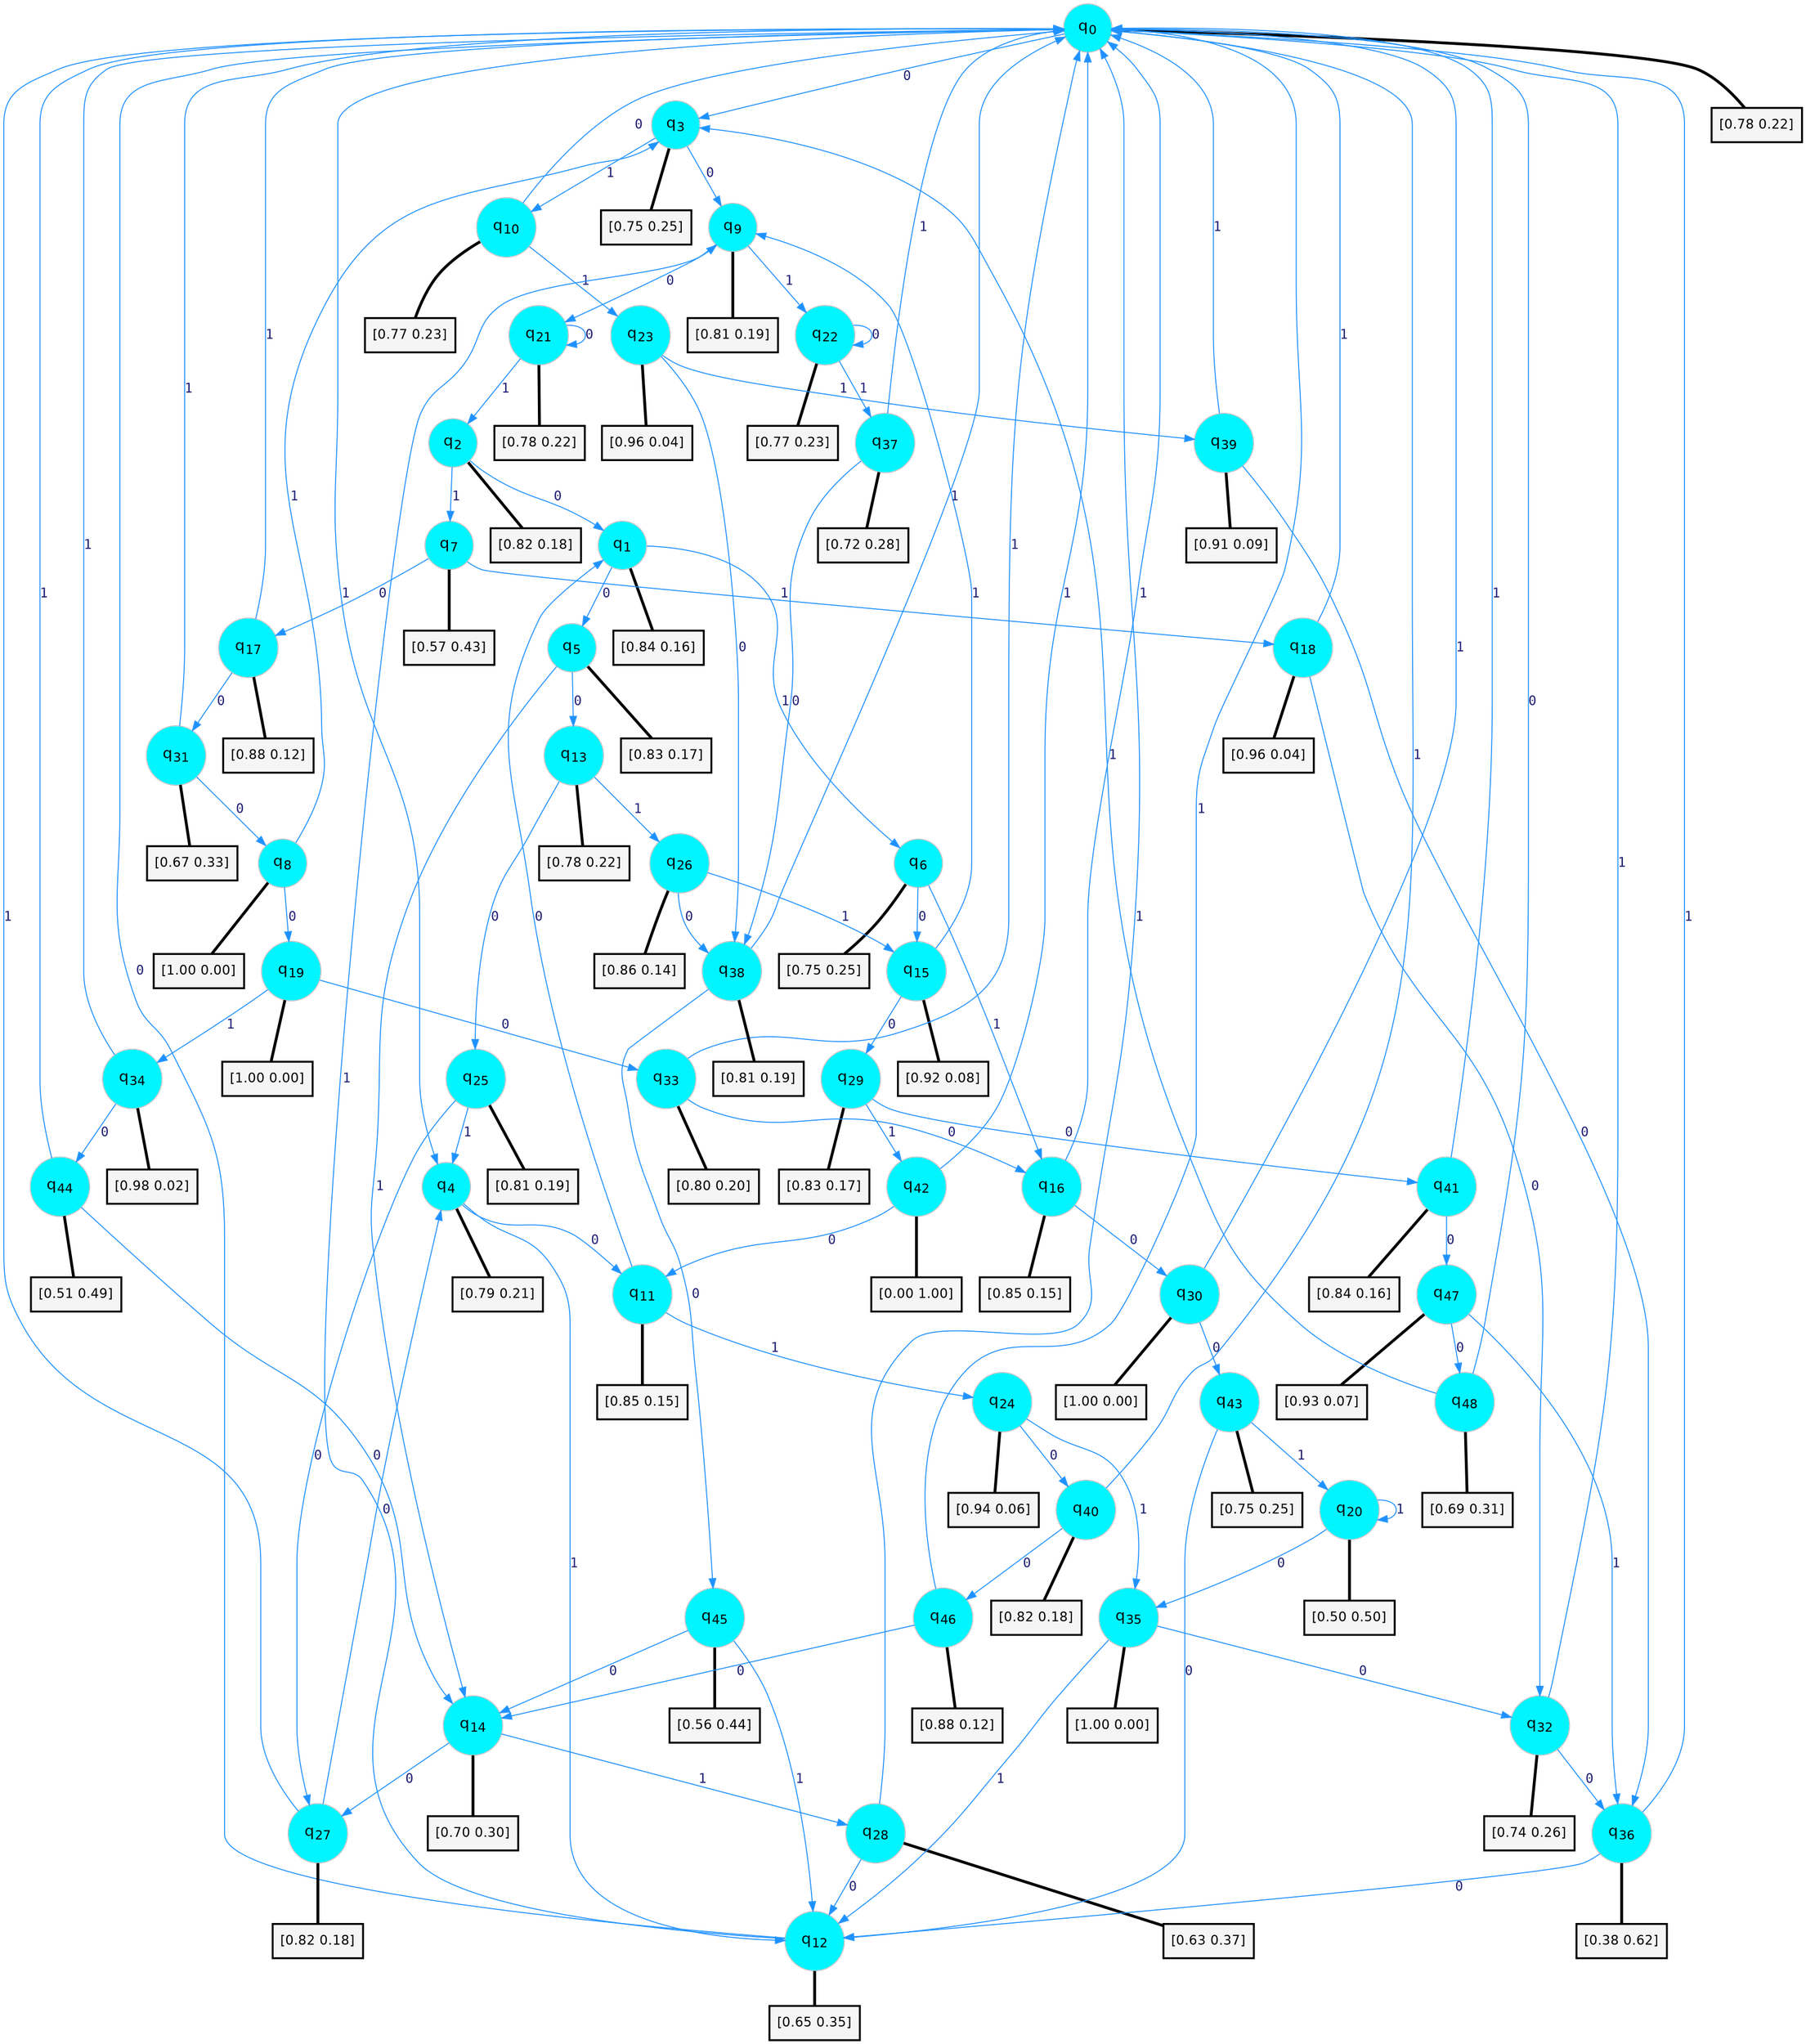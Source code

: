 digraph G {
graph [
bgcolor=transparent, dpi=300, rankdir=TD, size="40,25"];
node [
color=gray, fillcolor=turquoise1, fontcolor=black, fontname=Helvetica, fontsize=16, fontweight=bold, shape=circle, style=filled];
edge [
arrowsize=1, color=dodgerblue1, fontcolor=midnightblue, fontname=courier, fontweight=bold, penwidth=1, style=solid, weight=20];
0[label=<q<SUB>0</SUB>>];
1[label=<q<SUB>1</SUB>>];
2[label=<q<SUB>2</SUB>>];
3[label=<q<SUB>3</SUB>>];
4[label=<q<SUB>4</SUB>>];
5[label=<q<SUB>5</SUB>>];
6[label=<q<SUB>6</SUB>>];
7[label=<q<SUB>7</SUB>>];
8[label=<q<SUB>8</SUB>>];
9[label=<q<SUB>9</SUB>>];
10[label=<q<SUB>10</SUB>>];
11[label=<q<SUB>11</SUB>>];
12[label=<q<SUB>12</SUB>>];
13[label=<q<SUB>13</SUB>>];
14[label=<q<SUB>14</SUB>>];
15[label=<q<SUB>15</SUB>>];
16[label=<q<SUB>16</SUB>>];
17[label=<q<SUB>17</SUB>>];
18[label=<q<SUB>18</SUB>>];
19[label=<q<SUB>19</SUB>>];
20[label=<q<SUB>20</SUB>>];
21[label=<q<SUB>21</SUB>>];
22[label=<q<SUB>22</SUB>>];
23[label=<q<SUB>23</SUB>>];
24[label=<q<SUB>24</SUB>>];
25[label=<q<SUB>25</SUB>>];
26[label=<q<SUB>26</SUB>>];
27[label=<q<SUB>27</SUB>>];
28[label=<q<SUB>28</SUB>>];
29[label=<q<SUB>29</SUB>>];
30[label=<q<SUB>30</SUB>>];
31[label=<q<SUB>31</SUB>>];
32[label=<q<SUB>32</SUB>>];
33[label=<q<SUB>33</SUB>>];
34[label=<q<SUB>34</SUB>>];
35[label=<q<SUB>35</SUB>>];
36[label=<q<SUB>36</SUB>>];
37[label=<q<SUB>37</SUB>>];
38[label=<q<SUB>38</SUB>>];
39[label=<q<SUB>39</SUB>>];
40[label=<q<SUB>40</SUB>>];
41[label=<q<SUB>41</SUB>>];
42[label=<q<SUB>42</SUB>>];
43[label=<q<SUB>43</SUB>>];
44[label=<q<SUB>44</SUB>>];
45[label=<q<SUB>45</SUB>>];
46[label=<q<SUB>46</SUB>>];
47[label=<q<SUB>47</SUB>>];
48[label=<q<SUB>48</SUB>>];
49[label="[0.78 0.22]", shape=box,fontcolor=black, fontname=Helvetica, fontsize=14, penwidth=2, fillcolor=whitesmoke,color=black];
50[label="[0.84 0.16]", shape=box,fontcolor=black, fontname=Helvetica, fontsize=14, penwidth=2, fillcolor=whitesmoke,color=black];
51[label="[0.82 0.18]", shape=box,fontcolor=black, fontname=Helvetica, fontsize=14, penwidth=2, fillcolor=whitesmoke,color=black];
52[label="[0.75 0.25]", shape=box,fontcolor=black, fontname=Helvetica, fontsize=14, penwidth=2, fillcolor=whitesmoke,color=black];
53[label="[0.79 0.21]", shape=box,fontcolor=black, fontname=Helvetica, fontsize=14, penwidth=2, fillcolor=whitesmoke,color=black];
54[label="[0.83 0.17]", shape=box,fontcolor=black, fontname=Helvetica, fontsize=14, penwidth=2, fillcolor=whitesmoke,color=black];
55[label="[0.75 0.25]", shape=box,fontcolor=black, fontname=Helvetica, fontsize=14, penwidth=2, fillcolor=whitesmoke,color=black];
56[label="[0.57 0.43]", shape=box,fontcolor=black, fontname=Helvetica, fontsize=14, penwidth=2, fillcolor=whitesmoke,color=black];
57[label="[1.00 0.00]", shape=box,fontcolor=black, fontname=Helvetica, fontsize=14, penwidth=2, fillcolor=whitesmoke,color=black];
58[label="[0.81 0.19]", shape=box,fontcolor=black, fontname=Helvetica, fontsize=14, penwidth=2, fillcolor=whitesmoke,color=black];
59[label="[0.77 0.23]", shape=box,fontcolor=black, fontname=Helvetica, fontsize=14, penwidth=2, fillcolor=whitesmoke,color=black];
60[label="[0.85 0.15]", shape=box,fontcolor=black, fontname=Helvetica, fontsize=14, penwidth=2, fillcolor=whitesmoke,color=black];
61[label="[0.65 0.35]", shape=box,fontcolor=black, fontname=Helvetica, fontsize=14, penwidth=2, fillcolor=whitesmoke,color=black];
62[label="[0.78 0.22]", shape=box,fontcolor=black, fontname=Helvetica, fontsize=14, penwidth=2, fillcolor=whitesmoke,color=black];
63[label="[0.70 0.30]", shape=box,fontcolor=black, fontname=Helvetica, fontsize=14, penwidth=2, fillcolor=whitesmoke,color=black];
64[label="[0.92 0.08]", shape=box,fontcolor=black, fontname=Helvetica, fontsize=14, penwidth=2, fillcolor=whitesmoke,color=black];
65[label="[0.85 0.15]", shape=box,fontcolor=black, fontname=Helvetica, fontsize=14, penwidth=2, fillcolor=whitesmoke,color=black];
66[label="[0.88 0.12]", shape=box,fontcolor=black, fontname=Helvetica, fontsize=14, penwidth=2, fillcolor=whitesmoke,color=black];
67[label="[0.96 0.04]", shape=box,fontcolor=black, fontname=Helvetica, fontsize=14, penwidth=2, fillcolor=whitesmoke,color=black];
68[label="[1.00 0.00]", shape=box,fontcolor=black, fontname=Helvetica, fontsize=14, penwidth=2, fillcolor=whitesmoke,color=black];
69[label="[0.50 0.50]", shape=box,fontcolor=black, fontname=Helvetica, fontsize=14, penwidth=2, fillcolor=whitesmoke,color=black];
70[label="[0.78 0.22]", shape=box,fontcolor=black, fontname=Helvetica, fontsize=14, penwidth=2, fillcolor=whitesmoke,color=black];
71[label="[0.77 0.23]", shape=box,fontcolor=black, fontname=Helvetica, fontsize=14, penwidth=2, fillcolor=whitesmoke,color=black];
72[label="[0.96 0.04]", shape=box,fontcolor=black, fontname=Helvetica, fontsize=14, penwidth=2, fillcolor=whitesmoke,color=black];
73[label="[0.94 0.06]", shape=box,fontcolor=black, fontname=Helvetica, fontsize=14, penwidth=2, fillcolor=whitesmoke,color=black];
74[label="[0.81 0.19]", shape=box,fontcolor=black, fontname=Helvetica, fontsize=14, penwidth=2, fillcolor=whitesmoke,color=black];
75[label="[0.86 0.14]", shape=box,fontcolor=black, fontname=Helvetica, fontsize=14, penwidth=2, fillcolor=whitesmoke,color=black];
76[label="[0.82 0.18]", shape=box,fontcolor=black, fontname=Helvetica, fontsize=14, penwidth=2, fillcolor=whitesmoke,color=black];
77[label="[0.63 0.37]", shape=box,fontcolor=black, fontname=Helvetica, fontsize=14, penwidth=2, fillcolor=whitesmoke,color=black];
78[label="[0.83 0.17]", shape=box,fontcolor=black, fontname=Helvetica, fontsize=14, penwidth=2, fillcolor=whitesmoke,color=black];
79[label="[1.00 0.00]", shape=box,fontcolor=black, fontname=Helvetica, fontsize=14, penwidth=2, fillcolor=whitesmoke,color=black];
80[label="[0.67 0.33]", shape=box,fontcolor=black, fontname=Helvetica, fontsize=14, penwidth=2, fillcolor=whitesmoke,color=black];
81[label="[0.74 0.26]", shape=box,fontcolor=black, fontname=Helvetica, fontsize=14, penwidth=2, fillcolor=whitesmoke,color=black];
82[label="[0.80 0.20]", shape=box,fontcolor=black, fontname=Helvetica, fontsize=14, penwidth=2, fillcolor=whitesmoke,color=black];
83[label="[0.98 0.02]", shape=box,fontcolor=black, fontname=Helvetica, fontsize=14, penwidth=2, fillcolor=whitesmoke,color=black];
84[label="[1.00 0.00]", shape=box,fontcolor=black, fontname=Helvetica, fontsize=14, penwidth=2, fillcolor=whitesmoke,color=black];
85[label="[0.38 0.62]", shape=box,fontcolor=black, fontname=Helvetica, fontsize=14, penwidth=2, fillcolor=whitesmoke,color=black];
86[label="[0.72 0.28]", shape=box,fontcolor=black, fontname=Helvetica, fontsize=14, penwidth=2, fillcolor=whitesmoke,color=black];
87[label="[0.81 0.19]", shape=box,fontcolor=black, fontname=Helvetica, fontsize=14, penwidth=2, fillcolor=whitesmoke,color=black];
88[label="[0.91 0.09]", shape=box,fontcolor=black, fontname=Helvetica, fontsize=14, penwidth=2, fillcolor=whitesmoke,color=black];
89[label="[0.82 0.18]", shape=box,fontcolor=black, fontname=Helvetica, fontsize=14, penwidth=2, fillcolor=whitesmoke,color=black];
90[label="[0.84 0.16]", shape=box,fontcolor=black, fontname=Helvetica, fontsize=14, penwidth=2, fillcolor=whitesmoke,color=black];
91[label="[0.00 1.00]", shape=box,fontcolor=black, fontname=Helvetica, fontsize=14, penwidth=2, fillcolor=whitesmoke,color=black];
92[label="[0.75 0.25]", shape=box,fontcolor=black, fontname=Helvetica, fontsize=14, penwidth=2, fillcolor=whitesmoke,color=black];
93[label="[0.51 0.49]", shape=box,fontcolor=black, fontname=Helvetica, fontsize=14, penwidth=2, fillcolor=whitesmoke,color=black];
94[label="[0.56 0.44]", shape=box,fontcolor=black, fontname=Helvetica, fontsize=14, penwidth=2, fillcolor=whitesmoke,color=black];
95[label="[0.88 0.12]", shape=box,fontcolor=black, fontname=Helvetica, fontsize=14, penwidth=2, fillcolor=whitesmoke,color=black];
96[label="[0.93 0.07]", shape=box,fontcolor=black, fontname=Helvetica, fontsize=14, penwidth=2, fillcolor=whitesmoke,color=black];
97[label="[0.69 0.31]", shape=box,fontcolor=black, fontname=Helvetica, fontsize=14, penwidth=2, fillcolor=whitesmoke,color=black];
0->3 [label=0];
0->4 [label=1];
0->49 [arrowhead=none, penwidth=3,color=black];
1->5 [label=0];
1->6 [label=1];
1->50 [arrowhead=none, penwidth=3,color=black];
2->1 [label=0];
2->7 [label=1];
2->51 [arrowhead=none, penwidth=3,color=black];
3->9 [label=0];
3->10 [label=1];
3->52 [arrowhead=none, penwidth=3,color=black];
4->11 [label=0];
4->12 [label=1];
4->53 [arrowhead=none, penwidth=3,color=black];
5->13 [label=0];
5->14 [label=1];
5->54 [arrowhead=none, penwidth=3,color=black];
6->15 [label=0];
6->16 [label=1];
6->55 [arrowhead=none, penwidth=3,color=black];
7->17 [label=0];
7->18 [label=1];
7->56 [arrowhead=none, penwidth=3,color=black];
8->19 [label=0];
8->3 [label=1];
8->57 [arrowhead=none, penwidth=3,color=black];
9->21 [label=0];
9->22 [label=1];
9->58 [arrowhead=none, penwidth=3,color=black];
10->0 [label=0];
10->23 [label=1];
10->59 [arrowhead=none, penwidth=3,color=black];
11->1 [label=0];
11->24 [label=1];
11->60 [arrowhead=none, penwidth=3,color=black];
12->0 [label=0];
12->9 [label=1];
12->61 [arrowhead=none, penwidth=3,color=black];
13->25 [label=0];
13->26 [label=1];
13->62 [arrowhead=none, penwidth=3,color=black];
14->27 [label=0];
14->28 [label=1];
14->63 [arrowhead=none, penwidth=3,color=black];
15->29 [label=0];
15->9 [label=1];
15->64 [arrowhead=none, penwidth=3,color=black];
16->30 [label=0];
16->0 [label=1];
16->65 [arrowhead=none, penwidth=3,color=black];
17->31 [label=0];
17->0 [label=1];
17->66 [arrowhead=none, penwidth=3,color=black];
18->32 [label=0];
18->0 [label=1];
18->67 [arrowhead=none, penwidth=3,color=black];
19->33 [label=0];
19->34 [label=1];
19->68 [arrowhead=none, penwidth=3,color=black];
20->35 [label=0];
20->20 [label=1];
20->69 [arrowhead=none, penwidth=3,color=black];
21->21 [label=0];
21->2 [label=1];
21->70 [arrowhead=none, penwidth=3,color=black];
22->22 [label=0];
22->37 [label=1];
22->71 [arrowhead=none, penwidth=3,color=black];
23->38 [label=0];
23->39 [label=1];
23->72 [arrowhead=none, penwidth=3,color=black];
24->40 [label=0];
24->35 [label=1];
24->73 [arrowhead=none, penwidth=3,color=black];
25->27 [label=0];
25->4 [label=1];
25->74 [arrowhead=none, penwidth=3,color=black];
26->38 [label=0];
26->15 [label=1];
26->75 [arrowhead=none, penwidth=3,color=black];
27->4 [label=0];
27->0 [label=1];
27->76 [arrowhead=none, penwidth=3,color=black];
28->12 [label=0];
28->0 [label=1];
28->77 [arrowhead=none, penwidth=3,color=black];
29->41 [label=0];
29->42 [label=1];
29->78 [arrowhead=none, penwidth=3,color=black];
30->43 [label=0];
30->0 [label=1];
30->79 [arrowhead=none, penwidth=3,color=black];
31->8 [label=0];
31->0 [label=1];
31->80 [arrowhead=none, penwidth=3,color=black];
32->36 [label=0];
32->0 [label=1];
32->81 [arrowhead=none, penwidth=3,color=black];
33->16 [label=0];
33->0 [label=1];
33->82 [arrowhead=none, penwidth=3,color=black];
34->44 [label=0];
34->0 [label=1];
34->83 [arrowhead=none, penwidth=3,color=black];
35->32 [label=0];
35->12 [label=1];
35->84 [arrowhead=none, penwidth=3,color=black];
36->12 [label=0];
36->0 [label=1];
36->85 [arrowhead=none, penwidth=3,color=black];
37->38 [label=0];
37->0 [label=1];
37->86 [arrowhead=none, penwidth=3,color=black];
38->45 [label=0];
38->0 [label=1];
38->87 [arrowhead=none, penwidth=3,color=black];
39->36 [label=0];
39->0 [label=1];
39->88 [arrowhead=none, penwidth=3,color=black];
40->46 [label=0];
40->0 [label=1];
40->89 [arrowhead=none, penwidth=3,color=black];
41->47 [label=0];
41->0 [label=1];
41->90 [arrowhead=none, penwidth=3,color=black];
42->11 [label=0];
42->0 [label=1];
42->91 [arrowhead=none, penwidth=3,color=black];
43->12 [label=0];
43->20 [label=1];
43->92 [arrowhead=none, penwidth=3,color=black];
44->14 [label=0];
44->0 [label=1];
44->93 [arrowhead=none, penwidth=3,color=black];
45->14 [label=0];
45->12 [label=1];
45->94 [arrowhead=none, penwidth=3,color=black];
46->14 [label=0];
46->0 [label=1];
46->95 [arrowhead=none, penwidth=3,color=black];
47->48 [label=0];
47->36 [label=1];
47->96 [arrowhead=none, penwidth=3,color=black];
48->0 [label=0];
48->3 [label=1];
48->97 [arrowhead=none, penwidth=3,color=black];
}
